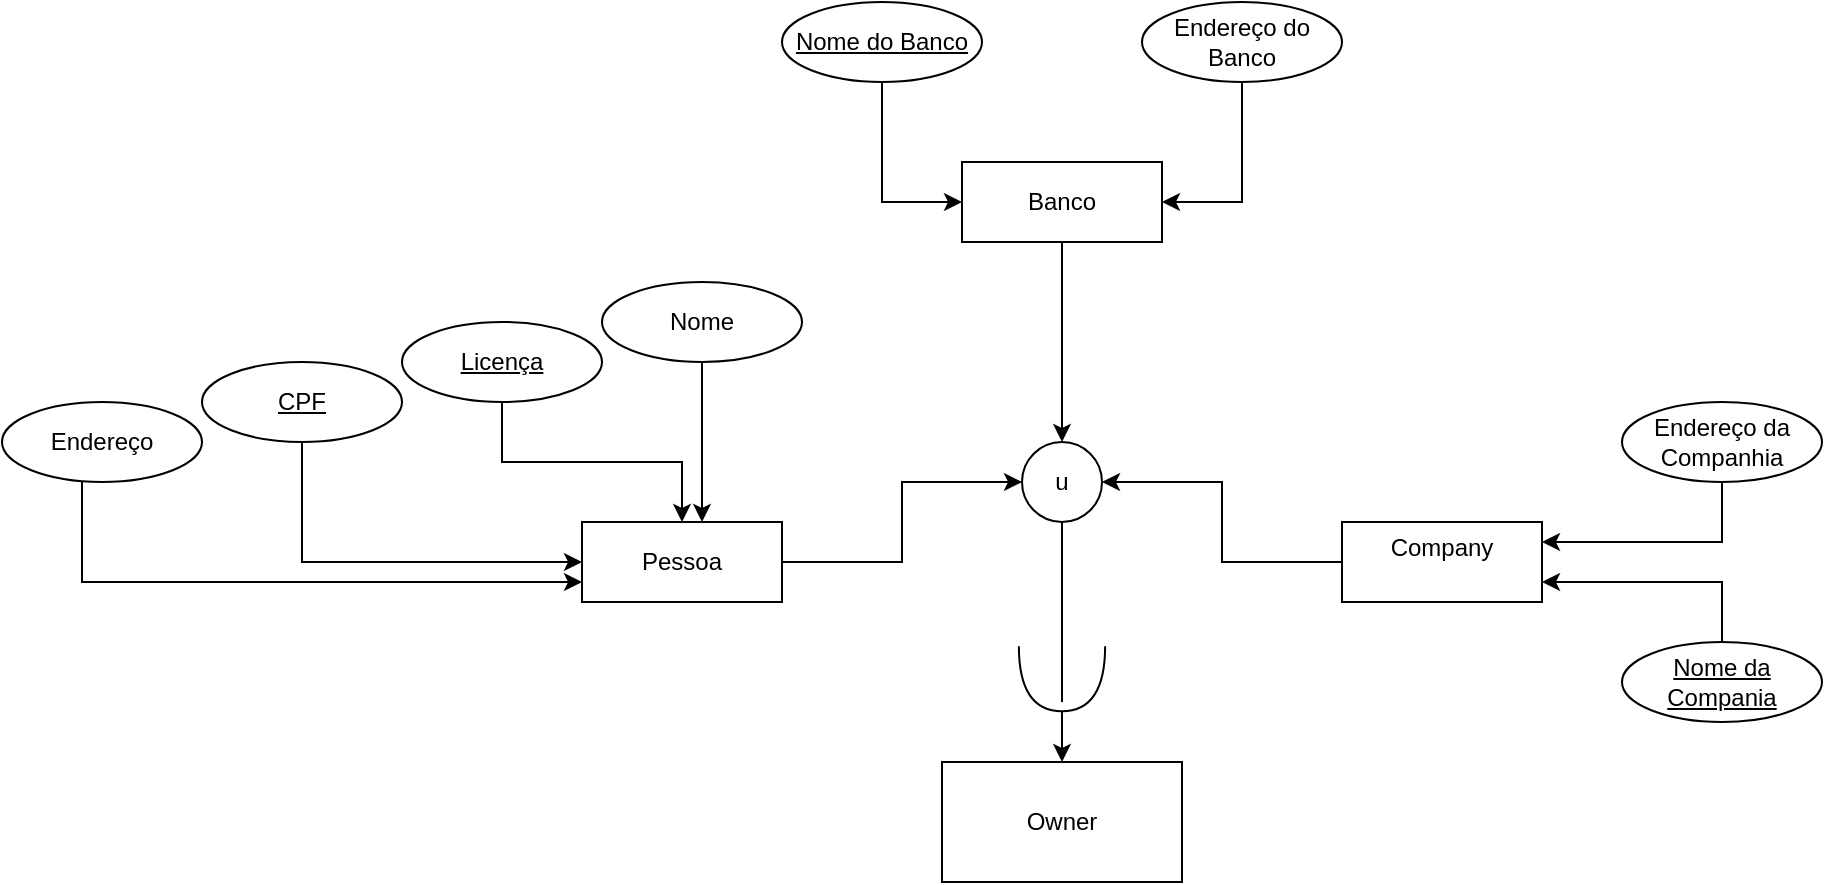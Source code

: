 <mxfile version="20.2.7" type="device"><diagram id="Oj_Zf6eCKPZXDz6NZ8sM" name="Página-1"><mxGraphModel dx="1695" dy="1562" grid="1" gridSize="10" guides="1" tooltips="1" connect="1" arrows="1" fold="1" page="1" pageScale="1" pageWidth="827" pageHeight="1169" math="0" shadow="0"><root><mxCell id="0"/><mxCell id="1" parent="0"/><mxCell id="IsgXG9ytAC4YaoXNeooT-7" style="edgeStyle=orthogonalEdgeStyle;rounded=0;orthogonalLoop=1;jettySize=auto;html=1;entryX=0;entryY=0.5;entryDx=0;entryDy=0;" edge="1" parent="1" source="IsgXG9ytAC4YaoXNeooT-1" target="IsgXG9ytAC4YaoXNeooT-4"><mxGeometry relative="1" as="geometry"/></mxCell><mxCell id="IsgXG9ytAC4YaoXNeooT-1" value="&lt;font style=&quot;vertical-align: inherit;&quot;&gt;&lt;font style=&quot;vertical-align: inherit;&quot;&gt;Pessoa&lt;/font&gt;&lt;/font&gt;" style="whiteSpace=wrap;html=1;align=center;" vertex="1" parent="1"><mxGeometry x="120" y="200" width="100" height="40" as="geometry"/></mxCell><mxCell id="IsgXG9ytAC4YaoXNeooT-8" style="edgeStyle=orthogonalEdgeStyle;rounded=0;orthogonalLoop=1;jettySize=auto;html=1;entryX=0.5;entryY=0;entryDx=0;entryDy=0;" edge="1" parent="1" source="IsgXG9ytAC4YaoXNeooT-2" target="IsgXG9ytAC4YaoXNeooT-4"><mxGeometry relative="1" as="geometry"/></mxCell><mxCell id="IsgXG9ytAC4YaoXNeooT-2" value="&lt;font style=&quot;vertical-align: inherit;&quot;&gt;&lt;font style=&quot;vertical-align: inherit;&quot;&gt;&lt;font style=&quot;vertical-align: inherit;&quot;&gt;&lt;font style=&quot;vertical-align: inherit;&quot;&gt;Banco&lt;span style=&quot;color: rgba(0, 0, 0, 0); font-family: monospace; font-size: 0px; text-align: start;&quot;&gt;%3CmxGraphModel%3E%3Croot%3E%3CmxCell%20id%3D%220%22%2F%3E%3CmxCell%20id%3D%221%22%20parent%3D%220%22%2F%3E%3CmxCell%20id%3D%222%22%20value%3D%22%26lt%3Bfont%20style%3D%26quot%3Bvertical-align%3A%20inherit%3B%26quot%3B%26gt%3B%26lt%3Bfont%20style%3D%26quot%3Bvertical-align%3A%20inherit%3B%26quot%3B%26gt%3BPessoa%26lt%3B%2Ffont%26gt%3B%26lt%3B%2Ffont%26gt%3B%22%20style%3D%22whiteSpace%3Dwrap%3Bhtml%3D1%3Balign%3Dcenter%3B%22%20vertex%3D%221%22%20parent%3D%221%22%3E%3CmxGeometry%20x%3D%2250%22%20y%3D%22200%22%20width%3D%22100%22%20height%3D%2240%22%20as%3D%22geometry%22%2F%3E%3C%2FmxCell%3E%3C%2Froot%3E%3C%2FmxGraphModel%3E&lt;/span&gt;&lt;br&gt;&lt;/font&gt;&lt;/font&gt;&lt;/font&gt;&lt;/font&gt;" style="whiteSpace=wrap;html=1;align=center;" vertex="1" parent="1"><mxGeometry x="310" y="20" width="100" height="40" as="geometry"/></mxCell><mxCell id="IsgXG9ytAC4YaoXNeooT-6" style="edgeStyle=orthogonalEdgeStyle;rounded=0;orthogonalLoop=1;jettySize=auto;html=1;exitX=0;exitY=0.5;exitDx=0;exitDy=0;entryX=1;entryY=0.5;entryDx=0;entryDy=0;" edge="1" parent="1" source="IsgXG9ytAC4YaoXNeooT-3" target="IsgXG9ytAC4YaoXNeooT-4"><mxGeometry relative="1" as="geometry"/></mxCell><mxCell id="IsgXG9ytAC4YaoXNeooT-3" value="&lt;font style=&quot;vertical-align: inherit;&quot;&gt;&lt;font style=&quot;vertical-align: inherit;&quot;&gt;&lt;font style=&quot;vertical-align: inherit;&quot;&gt;&lt;font style=&quot;vertical-align: inherit;&quot;&gt;Company&lt;br&gt;&lt;br&gt;&lt;/font&gt;&lt;/font&gt;&lt;/font&gt;&lt;/font&gt;" style="whiteSpace=wrap;html=1;align=center;" vertex="1" parent="1"><mxGeometry x="500" y="200" width="100" height="40" as="geometry"/></mxCell><mxCell id="IsgXG9ytAC4YaoXNeooT-11" style="edgeStyle=orthogonalEdgeStyle;rounded=0;orthogonalLoop=1;jettySize=auto;html=1;entryX=0.5;entryY=0;entryDx=0;entryDy=0;startArrow=none;" edge="1" parent="1" source="IsgXG9ytAC4YaoXNeooT-28" target="IsgXG9ytAC4YaoXNeooT-9"><mxGeometry relative="1" as="geometry"><Array as="points"><mxPoint x="360" y="313"/></Array></mxGeometry></mxCell><mxCell id="IsgXG9ytAC4YaoXNeooT-4" value="&lt;font style=&quot;vertical-align: inherit;&quot;&gt;&lt;font style=&quot;vertical-align: inherit;&quot;&gt;u&lt;/font&gt;&lt;/font&gt;" style="ellipse;whiteSpace=wrap;html=1;aspect=fixed;" vertex="1" parent="1"><mxGeometry x="340" y="160" width="40" height="40" as="geometry"/></mxCell><mxCell id="IsgXG9ytAC4YaoXNeooT-9" value="&lt;font style=&quot;vertical-align: inherit;&quot;&gt;&lt;font style=&quot;vertical-align: inherit;&quot;&gt;Owner&lt;br&gt;&lt;/font&gt;&lt;/font&gt;" style="rounded=0;whiteSpace=wrap;html=1;" vertex="1" parent="1"><mxGeometry x="300" y="320" width="120" height="60" as="geometry"/></mxCell><mxCell id="IsgXG9ytAC4YaoXNeooT-14" style="edgeStyle=orthogonalEdgeStyle;rounded=0;orthogonalLoop=1;jettySize=auto;html=1;entryX=0.5;entryY=0;entryDx=0;entryDy=0;" edge="1" parent="1" source="IsgXG9ytAC4YaoXNeooT-12" target="IsgXG9ytAC4YaoXNeooT-1"><mxGeometry relative="1" as="geometry"/></mxCell><mxCell id="IsgXG9ytAC4YaoXNeooT-12" value="&lt;font style=&quot;vertical-align: inherit;&quot;&gt;&lt;font style=&quot;vertical-align: inherit;&quot;&gt;Licença&lt;/font&gt;&lt;/font&gt;" style="ellipse;whiteSpace=wrap;html=1;align=center;fontStyle=4;" vertex="1" parent="1"><mxGeometry x="30" y="100" width="100" height="40" as="geometry"/></mxCell><mxCell id="IsgXG9ytAC4YaoXNeooT-15" style="edgeStyle=orthogonalEdgeStyle;rounded=0;orthogonalLoop=1;jettySize=auto;html=1;entryX=0;entryY=0.5;entryDx=0;entryDy=0;" edge="1" parent="1" source="IsgXG9ytAC4YaoXNeooT-13" target="IsgXG9ytAC4YaoXNeooT-1"><mxGeometry relative="1" as="geometry"><Array as="points"><mxPoint x="-20" y="220"/></Array></mxGeometry></mxCell><mxCell id="IsgXG9ytAC4YaoXNeooT-13" value="&lt;font style=&quot;vertical-align: inherit;&quot;&gt;&lt;font style=&quot;vertical-align: inherit;&quot;&gt;CPF&lt;/font&gt;&lt;/font&gt;" style="ellipse;whiteSpace=wrap;html=1;align=center;fontStyle=4;" vertex="1" parent="1"><mxGeometry x="-70" y="120" width="100" height="40" as="geometry"/></mxCell><mxCell id="IsgXG9ytAC4YaoXNeooT-19" style="edgeStyle=orthogonalEdgeStyle;rounded=0;orthogonalLoop=1;jettySize=auto;html=1;" edge="1" parent="1" source="IsgXG9ytAC4YaoXNeooT-16" target="IsgXG9ytAC4YaoXNeooT-1"><mxGeometry relative="1" as="geometry"><Array as="points"><mxPoint x="180" y="180"/><mxPoint x="180" y="180"/></Array></mxGeometry></mxCell><mxCell id="IsgXG9ytAC4YaoXNeooT-16" value="&lt;font style=&quot;vertical-align: inherit;&quot;&gt;&lt;font style=&quot;vertical-align: inherit;&quot;&gt;Nome&lt;/font&gt;&lt;/font&gt;" style="ellipse;whiteSpace=wrap;html=1;align=center;" vertex="1" parent="1"><mxGeometry x="130" y="80" width="100" height="40" as="geometry"/></mxCell><mxCell id="IsgXG9ytAC4YaoXNeooT-18" style="edgeStyle=orthogonalEdgeStyle;rounded=0;orthogonalLoop=1;jettySize=auto;html=1;" edge="1" parent="1" source="IsgXG9ytAC4YaoXNeooT-17"><mxGeometry relative="1" as="geometry"><mxPoint x="120" y="230" as="targetPoint"/><Array as="points"><mxPoint x="-130" y="230"/><mxPoint x="120" y="230"/></Array></mxGeometry></mxCell><mxCell id="IsgXG9ytAC4YaoXNeooT-17" value="&lt;font style=&quot;vertical-align: inherit;&quot;&gt;&lt;font style=&quot;vertical-align: inherit;&quot;&gt;Endereço&lt;/font&gt;&lt;/font&gt;" style="ellipse;whiteSpace=wrap;html=1;align=center;" vertex="1" parent="1"><mxGeometry x="-170" y="140" width="100" height="40" as="geometry"/></mxCell><mxCell id="IsgXG9ytAC4YaoXNeooT-23" style="edgeStyle=orthogonalEdgeStyle;rounded=0;orthogonalLoop=1;jettySize=auto;html=1;entryX=0;entryY=0.5;entryDx=0;entryDy=0;" edge="1" parent="1" source="IsgXG9ytAC4YaoXNeooT-20" target="IsgXG9ytAC4YaoXNeooT-2"><mxGeometry relative="1" as="geometry"/></mxCell><mxCell id="IsgXG9ytAC4YaoXNeooT-20" value="&lt;font style=&quot;vertical-align: inherit;&quot;&gt;&lt;font style=&quot;vertical-align: inherit;&quot;&gt;Nome do Banco&lt;/font&gt;&lt;/font&gt;" style="ellipse;whiteSpace=wrap;html=1;align=center;fontStyle=4;" vertex="1" parent="1"><mxGeometry x="220" y="-60" width="100" height="40" as="geometry"/></mxCell><mxCell id="IsgXG9ytAC4YaoXNeooT-22" style="edgeStyle=orthogonalEdgeStyle;rounded=0;orthogonalLoop=1;jettySize=auto;html=1;entryX=1;entryY=0.5;entryDx=0;entryDy=0;" edge="1" parent="1" source="IsgXG9ytAC4YaoXNeooT-21" target="IsgXG9ytAC4YaoXNeooT-2"><mxGeometry relative="1" as="geometry"/></mxCell><mxCell id="IsgXG9ytAC4YaoXNeooT-21" value="&lt;font style=&quot;vertical-align: inherit;&quot;&gt;&lt;font style=&quot;vertical-align: inherit;&quot;&gt;Endereço do Banco&lt;/font&gt;&lt;/font&gt;" style="ellipse;whiteSpace=wrap;html=1;align=center;" vertex="1" parent="1"><mxGeometry x="400" y="-60" width="100" height="40" as="geometry"/></mxCell><mxCell id="IsgXG9ytAC4YaoXNeooT-26" style="edgeStyle=orthogonalEdgeStyle;rounded=0;orthogonalLoop=1;jettySize=auto;html=1;exitX=0;exitY=0.5;exitDx=0;exitDy=0;" edge="1" parent="1" source="IsgXG9ytAC4YaoXNeooT-24"><mxGeometry relative="1" as="geometry"><mxPoint x="600" y="230" as="targetPoint"/><Array as="points"><mxPoint x="690" y="280"/><mxPoint x="690" y="230"/><mxPoint x="600" y="230"/></Array></mxGeometry></mxCell><mxCell id="IsgXG9ytAC4YaoXNeooT-24" value="&lt;font style=&quot;vertical-align: inherit;&quot;&gt;&lt;font style=&quot;vertical-align: inherit;&quot;&gt;Nome da Compania&lt;/font&gt;&lt;/font&gt;" style="ellipse;whiteSpace=wrap;html=1;align=center;fontStyle=4;" vertex="1" parent="1"><mxGeometry x="640" y="260" width="100" height="40" as="geometry"/></mxCell><mxCell id="IsgXG9ytAC4YaoXNeooT-27" style="edgeStyle=orthogonalEdgeStyle;rounded=0;orthogonalLoop=1;jettySize=auto;html=1;exitX=0.5;exitY=1;exitDx=0;exitDy=0;entryX=1;entryY=0.25;entryDx=0;entryDy=0;entryPerimeter=0;" edge="1" parent="1" source="IsgXG9ytAC4YaoXNeooT-25" target="IsgXG9ytAC4YaoXNeooT-3"><mxGeometry relative="1" as="geometry"><mxPoint x="610" y="210" as="targetPoint"/><Array as="points"><mxPoint x="690" y="210"/></Array></mxGeometry></mxCell><mxCell id="IsgXG9ytAC4YaoXNeooT-25" value="&lt;font style=&quot;vertical-align: inherit;&quot;&gt;&lt;font style=&quot;vertical-align: inherit;&quot;&gt;Endereço da Companhia&lt;/font&gt;&lt;/font&gt;" style="ellipse;whiteSpace=wrap;html=1;align=center;" vertex="1" parent="1"><mxGeometry x="640" y="140" width="100" height="40" as="geometry"/></mxCell><mxCell id="IsgXG9ytAC4YaoXNeooT-28" value="" style="shape=requiredInterface;html=1;verticalLabelPosition=bottom;sketch=0;rotation=90;verticalAlign=middle;" vertex="1" parent="1"><mxGeometry x="343.75" y="256.87" width="32.5" height="43.13" as="geometry"/></mxCell><mxCell id="IsgXG9ytAC4YaoXNeooT-30" value="" style="edgeStyle=orthogonalEdgeStyle;rounded=0;orthogonalLoop=1;jettySize=auto;html=1;endArrow=none;" edge="1" parent="1" source="IsgXG9ytAC4YaoXNeooT-4"><mxGeometry relative="1" as="geometry"><mxPoint x="360" y="200" as="sourcePoint"/><mxPoint x="360" y="290" as="targetPoint"/><Array as="points"><mxPoint x="360" y="290"/></Array></mxGeometry></mxCell></root></mxGraphModel></diagram></mxfile>